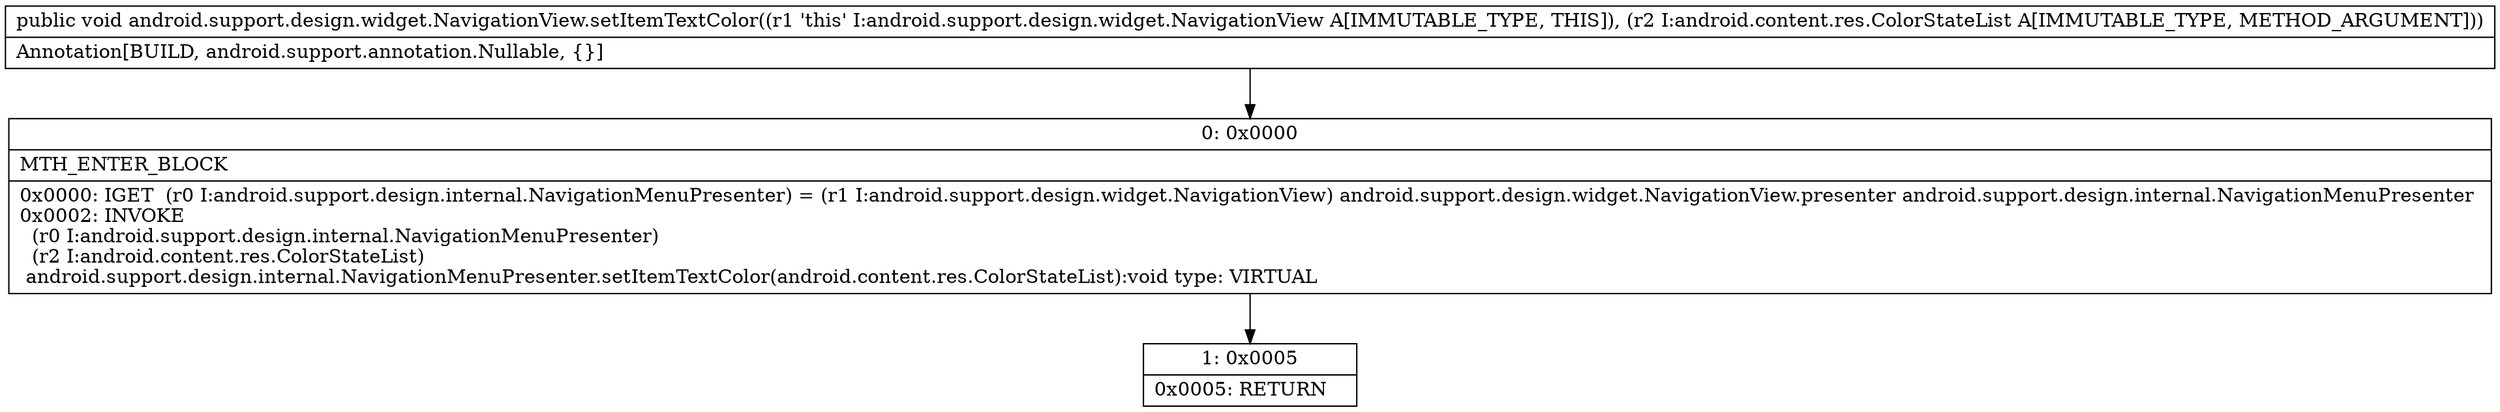digraph "CFG forandroid.support.design.widget.NavigationView.setItemTextColor(Landroid\/content\/res\/ColorStateList;)V" {
Node_0 [shape=record,label="{0\:\ 0x0000|MTH_ENTER_BLOCK\l|0x0000: IGET  (r0 I:android.support.design.internal.NavigationMenuPresenter) = (r1 I:android.support.design.widget.NavigationView) android.support.design.widget.NavigationView.presenter android.support.design.internal.NavigationMenuPresenter \l0x0002: INVOKE  \l  (r0 I:android.support.design.internal.NavigationMenuPresenter)\l  (r2 I:android.content.res.ColorStateList)\l android.support.design.internal.NavigationMenuPresenter.setItemTextColor(android.content.res.ColorStateList):void type: VIRTUAL \l}"];
Node_1 [shape=record,label="{1\:\ 0x0005|0x0005: RETURN   \l}"];
MethodNode[shape=record,label="{public void android.support.design.widget.NavigationView.setItemTextColor((r1 'this' I:android.support.design.widget.NavigationView A[IMMUTABLE_TYPE, THIS]), (r2 I:android.content.res.ColorStateList A[IMMUTABLE_TYPE, METHOD_ARGUMENT]))  | Annotation[BUILD, android.support.annotation.Nullable, \{\}]\l}"];
MethodNode -> Node_0;
Node_0 -> Node_1;
}

